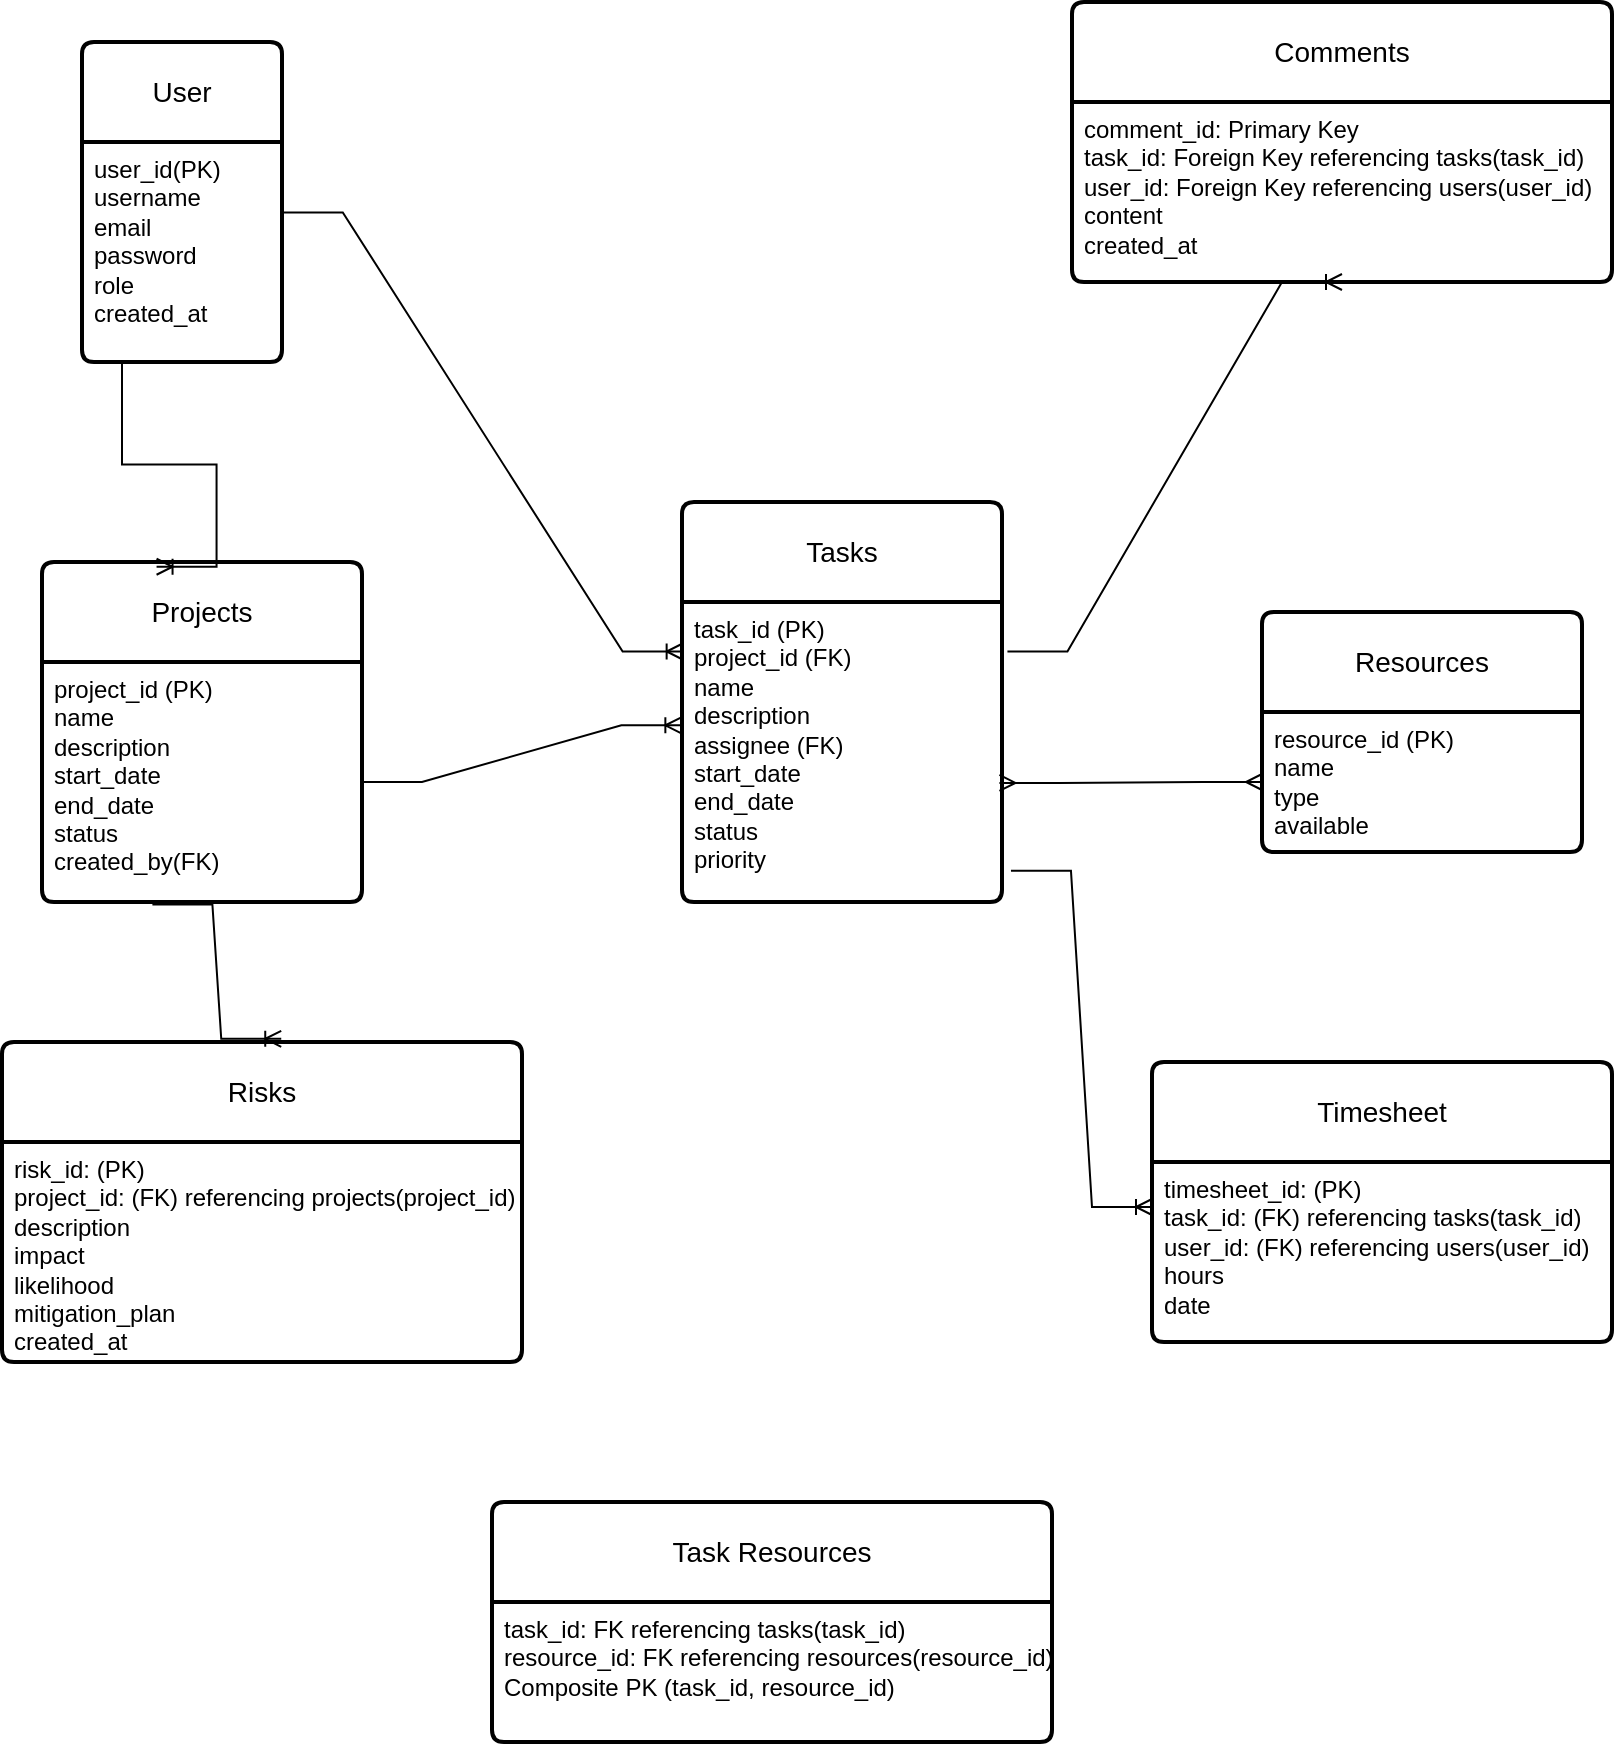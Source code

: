 <mxfile version="24.6.4" type="google">
  <diagram id="R2lEEEUBdFMjLlhIrx00" name="Page-1">
    <mxGraphModel grid="1" page="1" gridSize="10" guides="1" tooltips="1" connect="1" arrows="1" fold="1" pageScale="1" pageWidth="850" pageHeight="1100" math="0" shadow="0" extFonts="Permanent Marker^https://fonts.googleapis.com/css?family=Permanent+Marker">
      <root>
        <object label="" User="" Name="" id="0">
          <mxCell />
        </object>
        <mxCell id="1" parent="0" />
        <mxCell id="njieLrBZ7jA0M8Apc-Ny-48" value="User" style="swimlane;childLayout=stackLayout;horizontal=1;startSize=50;horizontalStack=0;rounded=1;fontSize=14;fontStyle=0;strokeWidth=2;resizeParent=0;resizeLast=1;shadow=0;dashed=0;align=center;arcSize=4;whiteSpace=wrap;html=1;" vertex="1" parent="1">
          <mxGeometry x="80" y="-1250" width="100" height="160" as="geometry" />
        </mxCell>
        <mxCell id="njieLrBZ7jA0M8Apc-Ny-49" value="user_id(PK)&lt;div&gt;username&lt;/div&gt;&lt;div&gt;email&lt;/div&gt;&lt;div&gt;password&lt;/div&gt;&lt;div&gt;role&lt;/div&gt;&lt;div&gt;created_at&lt;/div&gt;" style="align=left;strokeColor=none;fillColor=none;spacingLeft=4;fontSize=12;verticalAlign=top;resizable=0;rotatable=0;part=1;html=1;" vertex="1" parent="njieLrBZ7jA0M8Apc-Ny-48">
          <mxGeometry y="50" width="100" height="110" as="geometry" />
        </mxCell>
        <mxCell id="njieLrBZ7jA0M8Apc-Ny-50" value="Projects" style="swimlane;childLayout=stackLayout;horizontal=1;startSize=50;horizontalStack=0;rounded=1;fontSize=14;fontStyle=0;strokeWidth=2;resizeParent=0;resizeLast=1;shadow=0;dashed=0;align=center;arcSize=4;whiteSpace=wrap;html=1;" vertex="1" parent="1">
          <mxGeometry x="60" y="-990" width="160" height="170" as="geometry" />
        </mxCell>
        <mxCell id="njieLrBZ7jA0M8Apc-Ny-51" value="project_id (PK)&lt;div&gt;name&lt;/div&gt;&lt;div&gt;description&lt;/div&gt;&lt;div&gt;start_date&lt;/div&gt;&lt;div&gt;end_date&lt;/div&gt;&lt;div&gt;status&lt;/div&gt;&lt;div&gt;created_by(FK)&lt;/div&gt;" style="align=left;strokeColor=none;fillColor=none;spacingLeft=4;fontSize=12;verticalAlign=top;resizable=0;rotatable=0;part=1;html=1;" vertex="1" parent="njieLrBZ7jA0M8Apc-Ny-50">
          <mxGeometry y="50" width="160" height="120" as="geometry" />
        </mxCell>
        <mxCell id="njieLrBZ7jA0M8Apc-Ny-53" value="Tasks" style="swimlane;childLayout=stackLayout;horizontal=1;startSize=50;horizontalStack=0;rounded=1;fontSize=14;fontStyle=0;strokeWidth=2;resizeParent=0;resizeLast=1;shadow=0;dashed=0;align=center;arcSize=4;whiteSpace=wrap;html=1;" vertex="1" parent="1">
          <mxGeometry x="380" y="-1020" width="160" height="200" as="geometry" />
        </mxCell>
        <mxCell id="njieLrBZ7jA0M8Apc-Ny-54" value="task_id (PK)&lt;div&gt;project_id (FK)&lt;/div&gt;&lt;div&gt;name&lt;/div&gt;&lt;div&gt;description&lt;/div&gt;&lt;div&gt;assignee (FK)&lt;/div&gt;&lt;div&gt;start_date&lt;/div&gt;&lt;div&gt;end_date&lt;/div&gt;&lt;div&gt;status&lt;/div&gt;&lt;div&gt;priority&lt;/div&gt;" style="align=left;strokeColor=none;fillColor=none;spacingLeft=4;fontSize=12;verticalAlign=top;resizable=0;rotatable=0;part=1;html=1;" vertex="1" parent="njieLrBZ7jA0M8Apc-Ny-53">
          <mxGeometry y="50" width="160" height="150" as="geometry" />
        </mxCell>
        <mxCell id="njieLrBZ7jA0M8Apc-Ny-75" value="Resources" style="swimlane;childLayout=stackLayout;horizontal=1;startSize=50;horizontalStack=0;rounded=1;fontSize=14;fontStyle=0;strokeWidth=2;resizeParent=0;resizeLast=1;shadow=0;dashed=0;align=center;arcSize=4;whiteSpace=wrap;html=1;" vertex="1" parent="1">
          <mxGeometry x="670" y="-965" width="160" height="120" as="geometry" />
        </mxCell>
        <mxCell id="njieLrBZ7jA0M8Apc-Ny-76" value="resource_id (PK)&lt;div&gt;name&lt;/div&gt;&lt;div&gt;type&lt;/div&gt;&lt;div&gt;available&lt;/div&gt;" style="align=left;strokeColor=none;fillColor=none;spacingLeft=4;fontSize=12;verticalAlign=top;resizable=0;rotatable=0;part=1;html=1;" vertex="1" parent="njieLrBZ7jA0M8Apc-Ny-75">
          <mxGeometry y="50" width="160" height="70" as="geometry" />
        </mxCell>
        <mxCell id="njieLrBZ7jA0M8Apc-Ny-77" value="Task Resources" style="swimlane;childLayout=stackLayout;horizontal=1;startSize=50;horizontalStack=0;rounded=1;fontSize=14;fontStyle=0;strokeWidth=2;resizeParent=0;resizeLast=1;shadow=0;dashed=0;align=center;arcSize=4;whiteSpace=wrap;html=1;" vertex="1" parent="1">
          <mxGeometry x="285" y="-520" width="280" height="120" as="geometry" />
        </mxCell>
        <mxCell id="njieLrBZ7jA0M8Apc-Ny-78" value="&lt;div&gt;task_id: FK referencing tasks(task_id)&lt;/div&gt;&lt;div&gt;resource_id: FK referencing resources(resource_id)&lt;/div&gt;&lt;div&gt;Composite PK (task_id, resource_id)&lt;/div&gt;" style="align=left;strokeColor=none;fillColor=none;spacingLeft=4;fontSize=12;verticalAlign=top;resizable=0;rotatable=0;part=1;html=1;" vertex="1" parent="njieLrBZ7jA0M8Apc-Ny-77">
          <mxGeometry y="50" width="280" height="70" as="geometry" />
        </mxCell>
        <mxCell id="8JA6ucW1flj-Ru3PYnxC-2" value="Risks" style="swimlane;childLayout=stackLayout;horizontal=1;startSize=50;horizontalStack=0;rounded=1;fontSize=14;fontStyle=0;strokeWidth=2;resizeParent=0;resizeLast=1;shadow=0;dashed=0;align=center;arcSize=4;whiteSpace=wrap;html=1;" vertex="1" parent="1">
          <mxGeometry x="40" y="-750" width="260" height="160" as="geometry" />
        </mxCell>
        <mxCell id="8JA6ucW1flj-Ru3PYnxC-3" value="&lt;div&gt;risk_id: (PK)&lt;/div&gt;&lt;div&gt;project_id: (FK) referencing projects(project_id)&lt;/div&gt;&lt;div&gt;description&lt;/div&gt;&lt;div&gt;impact&lt;/div&gt;&lt;div&gt;likelihood&lt;/div&gt;&lt;div&gt;mitigation_plan&lt;/div&gt;&lt;div&gt;created_at&lt;/div&gt;" style="align=left;strokeColor=none;fillColor=none;spacingLeft=4;fontSize=12;verticalAlign=top;resizable=0;rotatable=0;part=1;html=1;" vertex="1" parent="8JA6ucW1flj-Ru3PYnxC-2">
          <mxGeometry y="50" width="260" height="110" as="geometry" />
        </mxCell>
        <mxCell id="8JA6ucW1flj-Ru3PYnxC-6" value="Timesheet" style="swimlane;childLayout=stackLayout;horizontal=1;startSize=50;horizontalStack=0;rounded=1;fontSize=14;fontStyle=0;strokeWidth=2;resizeParent=0;resizeLast=1;shadow=0;dashed=0;align=center;arcSize=4;whiteSpace=wrap;html=1;" vertex="1" parent="1">
          <mxGeometry x="615" y="-740" width="230" height="140" as="geometry" />
        </mxCell>
        <mxCell id="8JA6ucW1flj-Ru3PYnxC-7" value="&lt;div&gt;timesheet_id: (PK)&lt;/div&gt;&lt;div&gt;task_id: (FK) referencing tasks(task_id)&lt;/div&gt;&lt;div&gt;user_id: (FK) referencing users(user_id)&lt;/div&gt;&lt;div&gt;hours&lt;/div&gt;&lt;div&gt;date&lt;/div&gt;" style="align=left;strokeColor=none;fillColor=none;spacingLeft=4;fontSize=12;verticalAlign=top;resizable=0;rotatable=0;part=1;html=1;" vertex="1" parent="8JA6ucW1flj-Ru3PYnxC-6">
          <mxGeometry y="50" width="230" height="90" as="geometry" />
        </mxCell>
        <mxCell id="8JA6ucW1flj-Ru3PYnxC-8" value="Comments" style="swimlane;childLayout=stackLayout;horizontal=1;startSize=50;horizontalStack=0;rounded=1;fontSize=14;fontStyle=0;strokeWidth=2;resizeParent=0;resizeLast=1;shadow=0;dashed=0;align=center;arcSize=4;whiteSpace=wrap;html=1;" vertex="1" parent="1">
          <mxGeometry x="575" y="-1270" width="270" height="140" as="geometry" />
        </mxCell>
        <mxCell id="8JA6ucW1flj-Ru3PYnxC-9" value="&lt;div&gt;comment_id: Primary Key&lt;/div&gt;&lt;div&gt;task_id: Foreign Key referencing tasks(task_id)&lt;/div&gt;&lt;div&gt;user_id: Foreign Key referencing users(user_id)&lt;/div&gt;&lt;div&gt;content&lt;/div&gt;&lt;div&gt;created_at&lt;/div&gt;" style="align=left;strokeColor=none;fillColor=none;spacingLeft=4;fontSize=12;verticalAlign=top;resizable=0;rotatable=0;part=1;html=1;" vertex="1" parent="8JA6ucW1flj-Ru3PYnxC-8">
          <mxGeometry y="50" width="270" height="90" as="geometry" />
        </mxCell>
        <mxCell id="8JA6ucW1flj-Ru3PYnxC-13" value="" style="edgeStyle=entityRelationEdgeStyle;fontSize=12;html=1;endArrow=ERoneToMany;rounded=0;entryX=0.002;entryY=0.165;entryDx=0;entryDy=0;exitX=1.004;exitY=0.32;exitDx=0;exitDy=0;exitPerimeter=0;entryPerimeter=0;" edge="1" parent="1" source="njieLrBZ7jA0M8Apc-Ny-49" target="njieLrBZ7jA0M8Apc-Ny-54">
          <mxGeometry width="100" height="100" relative="1" as="geometry">
            <mxPoint x="180" y="-920" as="sourcePoint" />
            <mxPoint x="280" y="-1020" as="targetPoint" />
          </mxGeometry>
        </mxCell>
        <mxCell id="8JA6ucW1flj-Ru3PYnxC-15" value="" style="edgeStyle=entityRelationEdgeStyle;fontSize=12;html=1;endArrow=ERoneToMany;rounded=0;entryX=-0.002;entryY=0.411;entryDx=0;entryDy=0;entryPerimeter=0;" edge="1" parent="1" source="njieLrBZ7jA0M8Apc-Ny-51" target="njieLrBZ7jA0M8Apc-Ny-54">
          <mxGeometry width="100" height="100" relative="1" as="geometry">
            <mxPoint x="460" y="-1040" as="sourcePoint" />
            <mxPoint x="610" y="-1000" as="targetPoint" />
          </mxGeometry>
        </mxCell>
        <mxCell id="8JA6ucW1flj-Ru3PYnxC-16" value="" style="edgeStyle=entityRelationEdgeStyle;fontSize=12;html=1;endArrow=ERoneToMany;rounded=0;entryX=0.358;entryY=0.014;entryDx=0;entryDy=0;exitX=0.5;exitY=1;exitDx=0;exitDy=0;entryPerimeter=0;" edge="1" parent="1" source="njieLrBZ7jA0M8Apc-Ny-49" target="njieLrBZ7jA0M8Apc-Ny-50">
          <mxGeometry width="100" height="100" relative="1" as="geometry">
            <mxPoint x="180" y="-945" as="sourcePoint" />
            <mxPoint x="310" y="-1060" as="targetPoint" />
          </mxGeometry>
        </mxCell>
        <mxCell id="8JA6ucW1flj-Ru3PYnxC-19" value="" style="edgeStyle=entityRelationEdgeStyle;fontSize=12;html=1;endArrow=ERmany;startArrow=ERmany;rounded=0;exitX=0;exitY=0.5;exitDx=0;exitDy=0;entryX=0.992;entryY=0.603;entryDx=0;entryDy=0;entryPerimeter=0;" edge="1" parent="1" source="njieLrBZ7jA0M8Apc-Ny-76" target="njieLrBZ7jA0M8Apc-Ny-54">
          <mxGeometry width="100" height="100" relative="1" as="geometry">
            <mxPoint x="360" y="-690" as="sourcePoint" />
            <mxPoint x="460" y="-790" as="targetPoint" />
          </mxGeometry>
        </mxCell>
        <mxCell id="8JA6ucW1flj-Ru3PYnxC-20" value="" style="edgeStyle=entityRelationEdgeStyle;fontSize=12;html=1;endArrow=ERoneToMany;rounded=0;entryX=0.5;entryY=1;entryDx=0;entryDy=0;exitX=1.017;exitY=0.165;exitDx=0;exitDy=0;exitPerimeter=0;" edge="1" parent="1" source="njieLrBZ7jA0M8Apc-Ny-54" target="8JA6ucW1flj-Ru3PYnxC-9">
          <mxGeometry width="100" height="100" relative="1" as="geometry">
            <mxPoint x="360" y="-650" as="sourcePoint" />
            <mxPoint x="460" y="-750" as="targetPoint" />
          </mxGeometry>
        </mxCell>
        <mxCell id="8JA6ucW1flj-Ru3PYnxC-21" value="" style="edgeStyle=entityRelationEdgeStyle;fontSize=12;html=1;endArrow=ERoneToMany;rounded=0;entryX=0;entryY=0.25;entryDx=0;entryDy=0;exitX=1.028;exitY=0.896;exitDx=0;exitDy=0;exitPerimeter=0;" edge="1" parent="1" source="njieLrBZ7jA0M8Apc-Ny-54" target="8JA6ucW1flj-Ru3PYnxC-7">
          <mxGeometry width="100" height="100" relative="1" as="geometry">
            <mxPoint x="360" y="-600" as="sourcePoint" />
            <mxPoint x="460" y="-700" as="targetPoint" />
          </mxGeometry>
        </mxCell>
        <mxCell id="8JA6ucW1flj-Ru3PYnxC-22" value="" style="edgeStyle=entityRelationEdgeStyle;fontSize=12;html=1;endArrow=ERoneToMany;rounded=0;exitX=0.345;exitY=1.01;exitDx=0;exitDy=0;exitPerimeter=0;entryX=0.537;entryY=-0.01;entryDx=0;entryDy=0;entryPerimeter=0;" edge="1" parent="1" source="njieLrBZ7jA0M8Apc-Ny-51" target="8JA6ucW1flj-Ru3PYnxC-2">
          <mxGeometry width="100" height="100" relative="1" as="geometry">
            <mxPoint x="360" y="-710" as="sourcePoint" />
            <mxPoint x="460" y="-810" as="targetPoint" />
          </mxGeometry>
        </mxCell>
      </root>
    </mxGraphModel>
  </diagram>
</mxfile>
